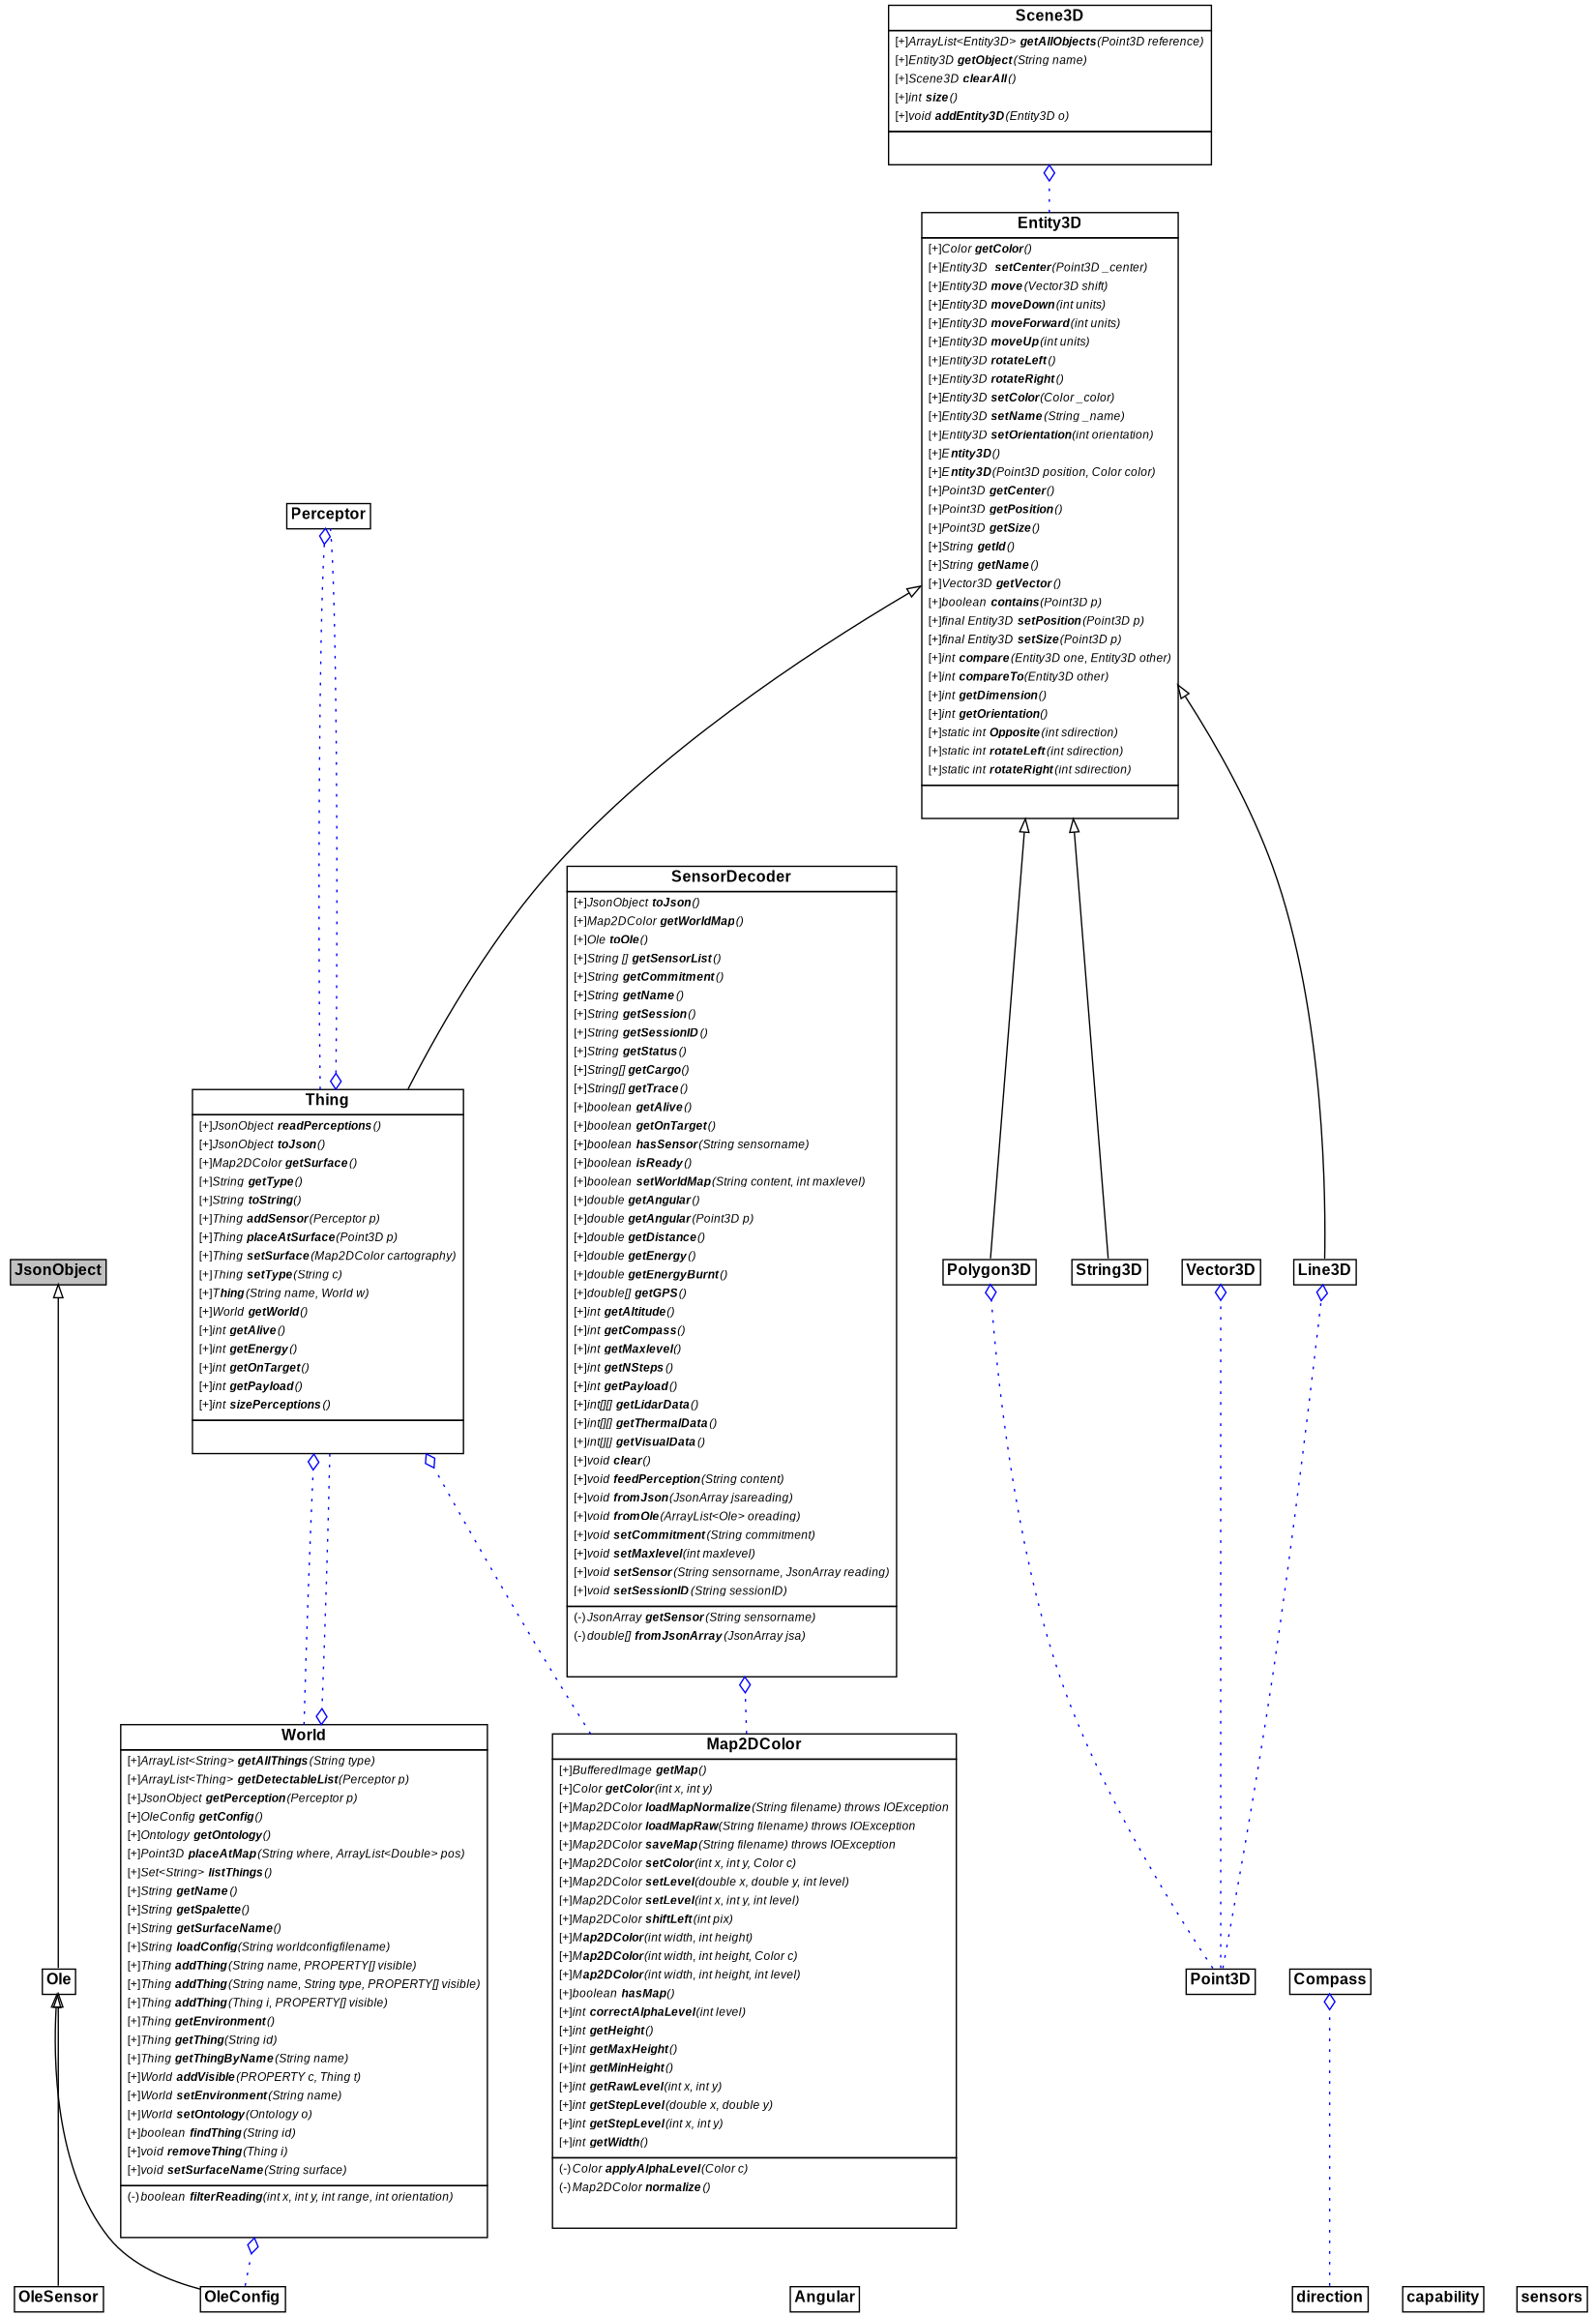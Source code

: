 digraph graphname {
     rankdir="BT"
dpi=600
ratio="fill";
 size="11,16!";
 margin=0;
Ole Ole [shape=plain, label=<<table border="0" cellborder="1" cellspacing="0"><tr><td bgcolor="white"><FONT face="Arial" POINT-SIZE="12"><b>Ole</b></FONT></td></tr>
</table>>]
OleConfig OleConfig [shape=plain, label=<<table border="0" cellborder="1" cellspacing="0"><tr><td bgcolor="white"><FONT face="Arial" POINT-SIZE="12"><b>OleConfig</b></FONT></td></tr>
</table>>]
OleSensor OleSensor [shape=plain, label=<<table border="0" cellborder="1" cellspacing="0"><tr><td bgcolor="white"><FONT face="Arial" POINT-SIZE="12"><b>OleSensor</b></FONT></td></tr>
</table>>]
Angular Angular [shape=plain, label=<<table border="0" cellborder="1" cellspacing="0"><tr><td bgcolor="white"><FONT face="Arial" POINT-SIZE="12"><b>Angular</b></FONT></td></tr>
</table>>]
Compass Compass [shape=plain, label=<<table border="0" cellborder="1" cellspacing="0"><tr><td bgcolor="white"><FONT face="Arial" POINT-SIZE="12"><b>Compass</b></FONT></td></tr>
</table>>]
Entity3D Entity3D [shape=plain, label=<<table border="0" cellborder="1" cellspacing="0"><tr><td bgcolor="white"><FONT face="Arial" POINT-SIZE="12"><b>Entity3D</b></FONT></td></tr>
<tr><td><table border="0" cellborder="0" cellspacing="0"><tr><td align="left"><FONT face="Arial" POINT-SIZE= "9">[+]<i>Color <b>getColor</b>()</i></FONT></td></tr>
<tr><td align="left"><FONT face="Arial" POINT-SIZE= "9">[+]<i>Entity3D  <b>setCenter</b>(Point3D _center)</i></FONT></td></tr>
<tr><td align="left"><FONT face="Arial" POINT-SIZE= "9">[+]<i>Entity3D <b>move</b>(Vector3D shift)</i></FONT></td></tr>
<tr><td align="left"><FONT face="Arial" POINT-SIZE= "9">[+]<i>Entity3D <b>moveDown</b>(int units)</i></FONT></td></tr>
<tr><td align="left"><FONT face="Arial" POINT-SIZE= "9">[+]<i>Entity3D <b>moveForward</b>(int units)</i></FONT></td></tr>
<tr><td align="left"><FONT face="Arial" POINT-SIZE= "9">[+]<i>Entity3D <b>moveUp</b>(int units)</i></FONT></td></tr>
<tr><td align="left"><FONT face="Arial" POINT-SIZE= "9">[+]<i>Entity3D <b>rotateLeft</b>()</i></FONT></td></tr>
<tr><td align="left"><FONT face="Arial" POINT-SIZE= "9">[+]<i>Entity3D <b>rotateRight</b>()</i></FONT></td></tr>
<tr><td align="left"><FONT face="Arial" POINT-SIZE= "9">[+]<i>Entity3D <b>setColor</b>(Color _color)</i></FONT></td></tr>
<tr><td align="left"><FONT face="Arial" POINT-SIZE= "9">[+]<i>Entity3D <b>setName</b>(String _name)</i></FONT></td></tr>
<tr><td align="left"><FONT face="Arial" POINT-SIZE= "9">[+]<i>Entity3D <b>setOrientation</b>(int orientation)</i></FONT></td></tr>
<tr><td align="left"><FONT face="Arial" POINT-SIZE= "9">[+]<i>E<b>ntity3D</b>()</i></FONT></td></tr>
<tr><td align="left"><FONT face="Arial" POINT-SIZE= "9">[+]<i>E<b>ntity3D</b>(Point3D position, Color color)</i></FONT></td></tr>
<tr><td align="left"><FONT face="Arial" POINT-SIZE= "9">[+]<i>Point3D <b>getCenter</b>()</i></FONT></td></tr>
<tr><td align="left"><FONT face="Arial" POINT-SIZE= "9">[+]<i>Point3D <b>getPosition</b>()</i></FONT></td></tr>
<tr><td align="left"><FONT face="Arial" POINT-SIZE= "9">[+]<i>Point3D <b>getSize</b>()</i></FONT></td></tr>
<tr><td align="left"><FONT face="Arial" POINT-SIZE= "9">[+]<i>String <b>getId</b>()</i></FONT></td></tr>
<tr><td align="left"><FONT face="Arial" POINT-SIZE= "9">[+]<i>String <b>getName</b>()</i></FONT></td></tr>
<tr><td align="left"><FONT face="Arial" POINT-SIZE= "9">[+]<i>Vector3D <b>getVector</b>()</i></FONT></td></tr>
<tr><td align="left"><FONT face="Arial" POINT-SIZE= "9">[+]<i>boolean <b>contains</b>(Point3D p)</i></FONT></td></tr>
<tr><td align="left"><FONT face="Arial" POINT-SIZE= "9">[+]<i>final Entity3D <b>setPosition</b>(Point3D p)</i></FONT></td></tr>
<tr><td align="left"><FONT face="Arial" POINT-SIZE= "9">[+]<i>final Entity3D <b>setSize</b>(Point3D p)</i></FONT></td></tr>
<tr><td align="left"><FONT face="Arial" POINT-SIZE= "9">[+]<i>int <b>compare</b>(Entity3D one, Entity3D other)</i></FONT></td></tr>
<tr><td align="left"><FONT face="Arial" POINT-SIZE= "9">[+]<i>int <b>compareTo</b>(Entity3D other)</i></FONT></td></tr>
<tr><td align="left"><FONT face="Arial" POINT-SIZE= "9">[+]<i>int <b>getDimension</b>()</i></FONT></td></tr>
<tr><td align="left"><FONT face="Arial" POINT-SIZE= "9">[+]<i>int <b>getOrientation</b>()</i></FONT></td></tr>
<tr><td align="left"><FONT face="Arial" POINT-SIZE= "9">[+]<i>static int <b>Opposite</b>(int sdirection)</i></FONT></td></tr>
<tr><td align="left"><FONT face="Arial" POINT-SIZE= "9">[+]<i>static int <b>rotateLeft</b>(int sdirection)</i></FONT></td></tr>
<tr><td align="left"><FONT face="Arial" POINT-SIZE= "9">[+]<i>static int <b>rotateRight</b>(int sdirection)</i></FONT></td></tr>
</table></td></tr>
<tr><td><table border="0" cellborder="0" cellspacing="0"><tr><td> </td></tr></table></td></tr>
</table>>]
Line3D Line3D [shape=plain, label=<<table border="0" cellborder="1" cellspacing="0"><tr><td bgcolor="white"><FONT face="Arial" POINT-SIZE="12"><b>Line3D</b></FONT></td></tr>
</table>>]
Point3D Point3D [shape=plain, label=<<table border="0" cellborder="1" cellspacing="0"><tr><td bgcolor="white"><FONT face="Arial" POINT-SIZE="12"><b>Point3D</b></FONT></td></tr>
</table>>]
Polygon3D Polygon3D [shape=plain, label=<<table border="0" cellborder="1" cellspacing="0"><tr><td bgcolor="white"><FONT face="Arial" POINT-SIZE="12"><b>Polygon3D</b></FONT></td></tr>
</table>>]
Scene3D Scene3D [shape=plain, label=<<table border="0" cellborder="1" cellspacing="0"><tr><td bgcolor="white"><FONT face="Arial" POINT-SIZE="12"><b>Scene3D</b></FONT></td></tr>
<tr><td><table border="0" cellborder="0" cellspacing="0"><tr><td align="left"><FONT face="Arial" POINT-SIZE= "9">[+]<i>ArrayList&lt;Entity3D&gt; <b>getAllObjects</b>(Point3D reference)</i></FONT></td></tr>
<tr><td align="left"><FONT face="Arial" POINT-SIZE= "9">[+]<i>Entity3D <b>getObject</b>(String name)</i></FONT></td></tr>
<tr><td align="left"><FONT face="Arial" POINT-SIZE= "9">[+]<i>Scene3D <b>clearAll</b>()</i></FONT></td></tr>
<tr><td align="left"><FONT face="Arial" POINT-SIZE= "9">[+]<i>int <b>size</b>()</i></FONT></td></tr>
<tr><td align="left"><FONT face="Arial" POINT-SIZE= "9">[+]<i>void <b>addEntity3D</b>(Entity3D o)</i></FONT></td></tr>
</table></td></tr>
<tr><td><table border="0" cellborder="0" cellspacing="0"><tr><td> </td></tr></table></td></tr>
</table>>]
String3D String3D [shape=plain, label=<<table border="0" cellborder="1" cellspacing="0"><tr><td bgcolor="white"><FONT face="Arial" POINT-SIZE="12"><b>String3D</b></FONT></td></tr>
</table>>]
Vector3D Vector3D [shape=plain, label=<<table border="0" cellborder="1" cellspacing="0"><tr><td bgcolor="white"><FONT face="Arial" POINT-SIZE="12"><b>Vector3D</b></FONT></td></tr>
</table>>]
capability capability [shape=plain, label=<<table border="0" cellborder="1" cellspacing="0"><tr><td bgcolor="white"><FONT face="Arial" POINT-SIZE="12"><b>capability</b></FONT></td></tr>
</table>>]
direction direction [shape=plain, label=<<table border="0" cellborder="1" cellspacing="0"><tr><td bgcolor="white"><FONT face="Arial" POINT-SIZE="12"><b>direction</b></FONT></td></tr>
</table>>]
sensors sensors [shape=plain, label=<<table border="0" cellborder="1" cellspacing="0"><tr><td bgcolor="white"><FONT face="Arial" POINT-SIZE="12"><b>sensors</b></FONT></td></tr>
</table>>]
Map2DColor Map2DColor [shape=plain, label=<<table border="0" cellborder="1" cellspacing="0"><tr><td bgcolor="white"><FONT face="Arial" POINT-SIZE="12"><b>Map2DColor</b></FONT></td></tr>
<tr><td><table border="0" cellborder="0" cellspacing="0"><tr><td align="left"><FONT face="Arial" POINT-SIZE= "9">[+]<i>BufferedImage <b>getMap</b>()</i></FONT></td></tr>
<tr><td align="left"><FONT face="Arial" POINT-SIZE= "9">[+]<i>Color <b>getColor</b>(int x, int y)</i></FONT></td></tr>
<tr><td align="left"><FONT face="Arial" POINT-SIZE= "9">[+]<i>Map2DColor <b>loadMapNormalize</b>(String filename) throws IOException</i></FONT></td></tr>
<tr><td align="left"><FONT face="Arial" POINT-SIZE= "9">[+]<i>Map2DColor <b>loadMapRaw</b>(String filename) throws IOException</i></FONT></td></tr>
<tr><td align="left"><FONT face="Arial" POINT-SIZE= "9">[+]<i>Map2DColor <b>saveMap</b>(String filename) throws IOException</i></FONT></td></tr>
<tr><td align="left"><FONT face="Arial" POINT-SIZE= "9">[+]<i>Map2DColor <b>setColor</b>(int x, int y, Color c)</i></FONT></td></tr>
<tr><td align="left"><FONT face="Arial" POINT-SIZE= "9">[+]<i>Map2DColor <b>setLevel</b>(double x, double y, int level)</i></FONT></td></tr>
<tr><td align="left"><FONT face="Arial" POINT-SIZE= "9">[+]<i>Map2DColor <b>setLevel</b>(int x, int y, int level)</i></FONT></td></tr>
<tr><td align="left"><FONT face="Arial" POINT-SIZE= "9">[+]<i>Map2DColor <b>shiftLeft</b>(int pix)</i></FONT></td></tr>
<tr><td align="left"><FONT face="Arial" POINT-SIZE= "9">[+]<i>M<b>ap2DColor</b>(int width, int height)</i></FONT></td></tr>
<tr><td align="left"><FONT face="Arial" POINT-SIZE= "9">[+]<i>M<b>ap2DColor</b>(int width, int height, Color c)</i></FONT></td></tr>
<tr><td align="left"><FONT face="Arial" POINT-SIZE= "9">[+]<i>M<b>ap2DColor</b>(int width, int height, int level)</i></FONT></td></tr>
<tr><td align="left"><FONT face="Arial" POINT-SIZE= "9">[+]<i>boolean <b>hasMap</b>()</i></FONT></td></tr>
<tr><td align="left"><FONT face="Arial" POINT-SIZE= "9">[+]<i>int <b>correctAlphaLevel</b>(int level)</i></FONT></td></tr>
<tr><td align="left"><FONT face="Arial" POINT-SIZE= "9">[+]<i>int <b>getHeight</b>()</i></FONT></td></tr>
<tr><td align="left"><FONT face="Arial" POINT-SIZE= "9">[+]<i>int <b>getMaxHeight</b>()</i></FONT></td></tr>
<tr><td align="left"><FONT face="Arial" POINT-SIZE= "9">[+]<i>int <b>getMinHeight</b>()</i></FONT></td></tr>
<tr><td align="left"><FONT face="Arial" POINT-SIZE= "9">[+]<i>int <b>getRawLevel</b>(int x, int y)</i></FONT></td></tr>
<tr><td align="left"><FONT face="Arial" POINT-SIZE= "9">[+]<i>int <b>getStepLevel</b>(double x, double y)</i></FONT></td></tr>
<tr><td align="left"><FONT face="Arial" POINT-SIZE= "9">[+]<i>int <b>getStepLevel</b>(int x, int y)</i></FONT></td></tr>
<tr><td align="left"><FONT face="Arial" POINT-SIZE= "9">[+]<i>int <b>getWidth</b>()</i></FONT></td></tr>
</table></td></tr>
<tr><td><table border="0" cellborder="0" cellspacing="0"><tr><td align="left"><FONT face="Arial" POINT-SIZE= "9">(-)<i>Color <b>applyAlphaLevel</b>(Color c)</i></FONT></td></tr>
<tr><td align="left"><FONT face="Arial" POINT-SIZE= "9">(-)<i>Map2DColor <b>normalize</b>()</i></FONT></td></tr>
<tr><td> </td></tr></table></td></tr>
</table>>]
Perceptor Perceptor [shape=plain, label=<<table border="0" cellborder="1" cellspacing="0"><tr><td bgcolor="white"><FONT face="Arial" POINT-SIZE="12"><b>Perceptor</b></FONT></td></tr>
</table>>]
SensorDecoder SensorDecoder [shape=plain, label=<<table border="0" cellborder="1" cellspacing="0"><tr><td bgcolor="white"><FONT face="Arial" POINT-SIZE="12"><b>SensorDecoder</b></FONT></td></tr>
<tr><td><table border="0" cellborder="0" cellspacing="0"><tr><td align="left"><FONT face="Arial" POINT-SIZE= "9">[+]<i>JsonObject <b>toJson</b>()</i></FONT></td></tr>
<tr><td align="left"><FONT face="Arial" POINT-SIZE= "9">[+]<i>Map2DColor <b>getWorldMap</b>()</i></FONT></td></tr>
<tr><td align="left"><FONT face="Arial" POINT-SIZE= "9">[+]<i>Ole <b>toOle</b>()</i></FONT></td></tr>
<tr><td align="left"><FONT face="Arial" POINT-SIZE= "9">[+]<i>String [] <b>getSensorList</b>()</i></FONT></td></tr>
<tr><td align="left"><FONT face="Arial" POINT-SIZE= "9">[+]<i>String <b>getCommitment</b>()</i></FONT></td></tr>
<tr><td align="left"><FONT face="Arial" POINT-SIZE= "9">[+]<i>String <b>getName</b>()</i></FONT></td></tr>
<tr><td align="left"><FONT face="Arial" POINT-SIZE= "9">[+]<i>String <b>getSession</b>()</i></FONT></td></tr>
<tr><td align="left"><FONT face="Arial" POINT-SIZE= "9">[+]<i>String <b>getSessionID</b>()</i></FONT></td></tr>
<tr><td align="left"><FONT face="Arial" POINT-SIZE= "9">[+]<i>String <b>getStatus</b>()</i></FONT></td></tr>
<tr><td align="left"><FONT face="Arial" POINT-SIZE= "9">[+]<i>String[] <b>getCargo</b>()</i></FONT></td></tr>
<tr><td align="left"><FONT face="Arial" POINT-SIZE= "9">[+]<i>String[] <b>getTrace</b>()</i></FONT></td></tr>
<tr><td align="left"><FONT face="Arial" POINT-SIZE= "9">[+]<i>boolean <b>getAlive</b>()</i></FONT></td></tr>
<tr><td align="left"><FONT face="Arial" POINT-SIZE= "9">[+]<i>boolean <b>getOnTarget</b>()</i></FONT></td></tr>
<tr><td align="left"><FONT face="Arial" POINT-SIZE= "9">[+]<i>boolean <b>hasSensor</b>(String sensorname)</i></FONT></td></tr>
<tr><td align="left"><FONT face="Arial" POINT-SIZE= "9">[+]<i>boolean <b>isReady</b>()</i></FONT></td></tr>
<tr><td align="left"><FONT face="Arial" POINT-SIZE= "9">[+]<i>boolean <b>setWorldMap</b>(String content, int maxlevel)</i></FONT></td></tr>
<tr><td align="left"><FONT face="Arial" POINT-SIZE= "9">[+]<i>double <b>getAngular</b>()</i></FONT></td></tr>
<tr><td align="left"><FONT face="Arial" POINT-SIZE= "9">[+]<i>double <b>getAngular</b>(Point3D p)</i></FONT></td></tr>
<tr><td align="left"><FONT face="Arial" POINT-SIZE= "9">[+]<i>double <b>getDistance</b>()</i></FONT></td></tr>
<tr><td align="left"><FONT face="Arial" POINT-SIZE= "9">[+]<i>double <b>getEnergy</b>()</i></FONT></td></tr>
<tr><td align="left"><FONT face="Arial" POINT-SIZE= "9">[+]<i>double <b>getEnergyBurnt</b>()</i></FONT></td></tr>
<tr><td align="left"><FONT face="Arial" POINT-SIZE= "9">[+]<i>double[] <b>getGPS</b>()</i></FONT></td></tr>
<tr><td align="left"><FONT face="Arial" POINT-SIZE= "9">[+]<i>int <b>getAltitude</b>()</i></FONT></td></tr>
<tr><td align="left"><FONT face="Arial" POINT-SIZE= "9">[+]<i>int <b>getCompass</b>()</i></FONT></td></tr>
<tr><td align="left"><FONT face="Arial" POINT-SIZE= "9">[+]<i>int <b>getMaxlevel</b>()</i></FONT></td></tr>
<tr><td align="left"><FONT face="Arial" POINT-SIZE= "9">[+]<i>int <b>getNSteps</b>()</i></FONT></td></tr>
<tr><td align="left"><FONT face="Arial" POINT-SIZE= "9">[+]<i>int <b>getPayload</b>()</i></FONT></td></tr>
<tr><td align="left"><FONT face="Arial" POINT-SIZE= "9">[+]<i>int[][] <b>getLidarData</b>()</i></FONT></td></tr>
<tr><td align="left"><FONT face="Arial" POINT-SIZE= "9">[+]<i>int[][] <b>getThermalData</b>()</i></FONT></td></tr>
<tr><td align="left"><FONT face="Arial" POINT-SIZE= "9">[+]<i>int[][] <b>getVisualData</b>()</i></FONT></td></tr>
<tr><td align="left"><FONT face="Arial" POINT-SIZE= "9">[+]<i>void <b>clear</b>()</i></FONT></td></tr>
<tr><td align="left"><FONT face="Arial" POINT-SIZE= "9">[+]<i>void <b>feedPerception</b>(String content)</i></FONT></td></tr>
<tr><td align="left"><FONT face="Arial" POINT-SIZE= "9">[+]<i>void <b>fromJson</b>(JsonArray jsareading)</i></FONT></td></tr>
<tr><td align="left"><FONT face="Arial" POINT-SIZE= "9">[+]<i>void <b>fromOle</b>(ArrayList&lt;Ole&gt; oreading)</i></FONT></td></tr>
<tr><td align="left"><FONT face="Arial" POINT-SIZE= "9">[+]<i>void <b>setCommitment</b>(String commitment)</i></FONT></td></tr>
<tr><td align="left"><FONT face="Arial" POINT-SIZE= "9">[+]<i>void <b>setMaxlevel</b>(int maxlevel)</i></FONT></td></tr>
<tr><td align="left"><FONT face="Arial" POINT-SIZE= "9">[+]<i>void <b>setSensor</b>(String sensorname, JsonArray reading)</i></FONT></td></tr>
<tr><td align="left"><FONT face="Arial" POINT-SIZE= "9">[+]<i>void <b>setSessionID</b>(String sessionID)</i></FONT></td></tr>
</table></td></tr>
<tr><td><table border="0" cellborder="0" cellspacing="0"><tr><td align="left"><FONT face="Arial" POINT-SIZE= "9">(-)<i>JsonArray <b>getSensor</b>(String sensorname)</i></FONT></td></tr>
<tr><td align="left"><FONT face="Arial" POINT-SIZE= "9">(-)<i>double[] <b>fromJsonArray</b>(JsonArray jsa)</i></FONT></td></tr>
<tr><td> </td></tr></table></td></tr>
</table>>]
Thing Thing [shape=plain, label=<<table border="0" cellborder="1" cellspacing="0"><tr><td bgcolor="white"><FONT face="Arial" POINT-SIZE="12"><b>Thing</b></FONT></td></tr>
<tr><td><table border="0" cellborder="0" cellspacing="0"><tr><td align="left"><FONT face="Arial" POINT-SIZE= "9">[+]<i>JsonObject <b>readPerceptions</b>()</i></FONT></td></tr>
<tr><td align="left"><FONT face="Arial" POINT-SIZE= "9">[+]<i>JsonObject <b>toJson</b>()</i></FONT></td></tr>
<tr><td align="left"><FONT face="Arial" POINT-SIZE= "9">[+]<i>Map2DColor <b>getSurface</b>()</i></FONT></td></tr>
<tr><td align="left"><FONT face="Arial" POINT-SIZE= "9">[+]<i>String <b>getType</b>()</i></FONT></td></tr>
<tr><td align="left"><FONT face="Arial" POINT-SIZE= "9">[+]<i>String <b>toString</b>()</i></FONT></td></tr>
<tr><td align="left"><FONT face="Arial" POINT-SIZE= "9">[+]<i>Thing <b>addSensor</b>(Perceptor p)</i></FONT></td></tr>
<tr><td align="left"><FONT face="Arial" POINT-SIZE= "9">[+]<i>Thing <b>placeAtSurface</b>(Point3D p)</i></FONT></td></tr>
<tr><td align="left"><FONT face="Arial" POINT-SIZE= "9">[+]<i>Thing <b>setSurface</b>(Map2DColor cartography)</i></FONT></td></tr>
<tr><td align="left"><FONT face="Arial" POINT-SIZE= "9">[+]<i>Thing <b>setType</b>(String c)</i></FONT></td></tr>
<tr><td align="left"><FONT face="Arial" POINT-SIZE= "9">[+]<i>T<b>hing</b>(String name, World w)</i></FONT></td></tr>
<tr><td align="left"><FONT face="Arial" POINT-SIZE= "9">[+]<i>World <b>getWorld</b>()</i></FONT></td></tr>
<tr><td align="left"><FONT face="Arial" POINT-SIZE= "9">[+]<i>int <b>getAlive</b>()</i></FONT></td></tr>
<tr><td align="left"><FONT face="Arial" POINT-SIZE= "9">[+]<i>int <b>getEnergy</b>()</i></FONT></td></tr>
<tr><td align="left"><FONT face="Arial" POINT-SIZE= "9">[+]<i>int <b>getOnTarget</b>()</i></FONT></td></tr>
<tr><td align="left"><FONT face="Arial" POINT-SIZE= "9">[+]<i>int <b>getPayload</b>()</i></FONT></td></tr>
<tr><td align="left"><FONT face="Arial" POINT-SIZE= "9">[+]<i>int <b>sizePerceptions</b>()</i></FONT></td></tr>
</table></td></tr>
<tr><td><table border="0" cellborder="0" cellspacing="0"><tr><td> </td></tr></table></td></tr>
</table>>]
World World [shape=plain, label=<<table border="0" cellborder="1" cellspacing="0"><tr><td bgcolor="white"><FONT face="Arial" POINT-SIZE="12"><b>World</b></FONT></td></tr>
<tr><td><table border="0" cellborder="0" cellspacing="0"><tr><td align="left"><FONT face="Arial" POINT-SIZE= "9">[+]<i>ArrayList&lt;String&gt; <b>getAllThings</b>(String type)</i></FONT></td></tr>
<tr><td align="left"><FONT face="Arial" POINT-SIZE= "9">[+]<i>ArrayList&lt;Thing&gt; <b>getDetectableList</b>(Perceptor p)</i></FONT></td></tr>
<tr><td align="left"><FONT face="Arial" POINT-SIZE= "9">[+]<i>JsonObject <b>getPerception</b>(Perceptor p)</i></FONT></td></tr>
<tr><td align="left"><FONT face="Arial" POINT-SIZE= "9">[+]<i>OleConfig <b>getConfig</b>()</i></FONT></td></tr>
<tr><td align="left"><FONT face="Arial" POINT-SIZE= "9">[+]<i>Ontology <b>getOntology</b>()</i></FONT></td></tr>
<tr><td align="left"><FONT face="Arial" POINT-SIZE= "9">[+]<i>Point3D <b>placeAtMap</b>(String where, ArrayList&lt;Double&gt; pos)</i></FONT></td></tr>
<tr><td align="left"><FONT face="Arial" POINT-SIZE= "9">[+]<i>Set&lt;String&gt; <b>listThings</b>()</i></FONT></td></tr>
<tr><td align="left"><FONT face="Arial" POINT-SIZE= "9">[+]<i>String <b>getName</b>()</i></FONT></td></tr>
<tr><td align="left"><FONT face="Arial" POINT-SIZE= "9">[+]<i>String <b>getSpalette</b>()</i></FONT></td></tr>
<tr><td align="left"><FONT face="Arial" POINT-SIZE= "9">[+]<i>String <b>getSurfaceName</b>()</i></FONT></td></tr>
<tr><td align="left"><FONT face="Arial" POINT-SIZE= "9">[+]<i>String <b>loadConfig</b>(String worldconfigfilename)</i></FONT></td></tr>
<tr><td align="left"><FONT face="Arial" POINT-SIZE= "9">[+]<i>Thing <b>addThing</b>(String name, PROPERTY[] visible)</i></FONT></td></tr>
<tr><td align="left"><FONT face="Arial" POINT-SIZE= "9">[+]<i>Thing <b>addThing</b>(String name, String type, PROPERTY[] visible)</i></FONT></td></tr>
<tr><td align="left"><FONT face="Arial" POINT-SIZE= "9">[+]<i>Thing <b>addThing</b>(Thing i, PROPERTY[] visible)</i></FONT></td></tr>
<tr><td align="left"><FONT face="Arial" POINT-SIZE= "9">[+]<i>Thing <b>getEnvironment</b>()</i></FONT></td></tr>
<tr><td align="left"><FONT face="Arial" POINT-SIZE= "9">[+]<i>Thing <b>getThing</b>(String id)</i></FONT></td></tr>
<tr><td align="left"><FONT face="Arial" POINT-SIZE= "9">[+]<i>Thing <b>getThingByName</b>(String name)</i></FONT></td></tr>
<tr><td align="left"><FONT face="Arial" POINT-SIZE= "9">[+]<i>World <b>addVisible</b>(PROPERTY c, Thing t)</i></FONT></td></tr>
<tr><td align="left"><FONT face="Arial" POINT-SIZE= "9">[+]<i>World <b>setEnvironment</b>(String name)</i></FONT></td></tr>
<tr><td align="left"><FONT face="Arial" POINT-SIZE= "9">[+]<i>World <b>setOntology</b>(Ontology o)</i></FONT></td></tr>
<tr><td align="left"><FONT face="Arial" POINT-SIZE= "9">[+]<i>boolean <b>findThing</b>(String id)</i></FONT></td></tr>
<tr><td align="left"><FONT face="Arial" POINT-SIZE= "9">[+]<i>void <b>removeThing</b>(Thing i)</i></FONT></td></tr>
<tr><td align="left"><FONT face="Arial" POINT-SIZE= "9">[+]<i>void <b>setSurfaceName</b>(String surface)</i></FONT></td></tr>
</table></td></tr>
<tr><td><table border="0" cellborder="0" cellspacing="0"><tr><td align="left"><FONT face="Arial" POINT-SIZE= "9">(-)<i>boolean <b>filterReading</b>(int x, int y, int range, int orientation)</i></FONT></td></tr>
<tr><td> </td></tr></table></td></tr>
</table>>]
JsonObject JsonObject [shape=plain, label=<<table border="0" cellborder="1" cellspacing="0"><tr><td bgcolor="gray"><FONT face="Arial" POINT-SIZE="12"><b>JsonObject</b></FONT></td></tr>
</table>>]
JsonObject JsonObject [shape=plain, label=<<table border="0" cellborder="1" cellspacing="0"><tr><td bgcolor="gray"><FONT face="Arial" POINT-SIZE="12"><b>JsonObject</b></FONT></td></tr>
</table>>]
Ole -> JsonObject [arrowhead=onormal, penwidth=1, color=black]
OleConfig -> Ole [arrowhead=onormal, penwidth=1, color=black]
OleSensor -> Ole [arrowhead=onormal, penwidth=1, color=black]
Line3D -> Entity3D [arrowhead=onormal, penwidth=1, color=black]
Polygon3D -> Entity3D [arrowhead=onormal, penwidth=1, color=black]
String3D -> Entity3D [arrowhead=onormal, penwidth=1, color=black]
Thing -> Entity3D [arrowhead=onormal, penwidth=1, color=black]
Point3D -> Vector3D [style=dotted,arrowhead=odiamond, penwidth=1,color=blue]
World -> Thing [style=dotted,arrowhead=odiamond, penwidth=1,color=blue]
Map2DColor -> Thing [style=dotted,arrowhead=odiamond, penwidth=1,color=blue]
Perceptor -> Thing [style=dotted,arrowhead=odiamond, penwidth=1,color=blue]
direction -> Compass [style=dotted,arrowhead=odiamond, penwidth=1,color=blue]
Point3D -> Line3D [style=dotted,arrowhead=odiamond, penwidth=1,color=blue]
Entity3D -> Scene3D [style=dotted,arrowhead=odiamond, penwidth=1,color=blue]
Point3D -> Polygon3D [style=dotted,arrowhead=odiamond, penwidth=1,color=blue]
Thing -> World [style=dotted,arrowhead=odiamond, penwidth=1,color=blue]
OleConfig -> World [style=dotted,arrowhead=odiamond, penwidth=1,color=blue]
Map2DColor -> SensorDecoder [style=dotted,arrowhead=odiamond, penwidth=1,color=blue]
Thing -> Perceptor [style=dotted,arrowhead=odiamond, penwidth=1,color=blue]
}
